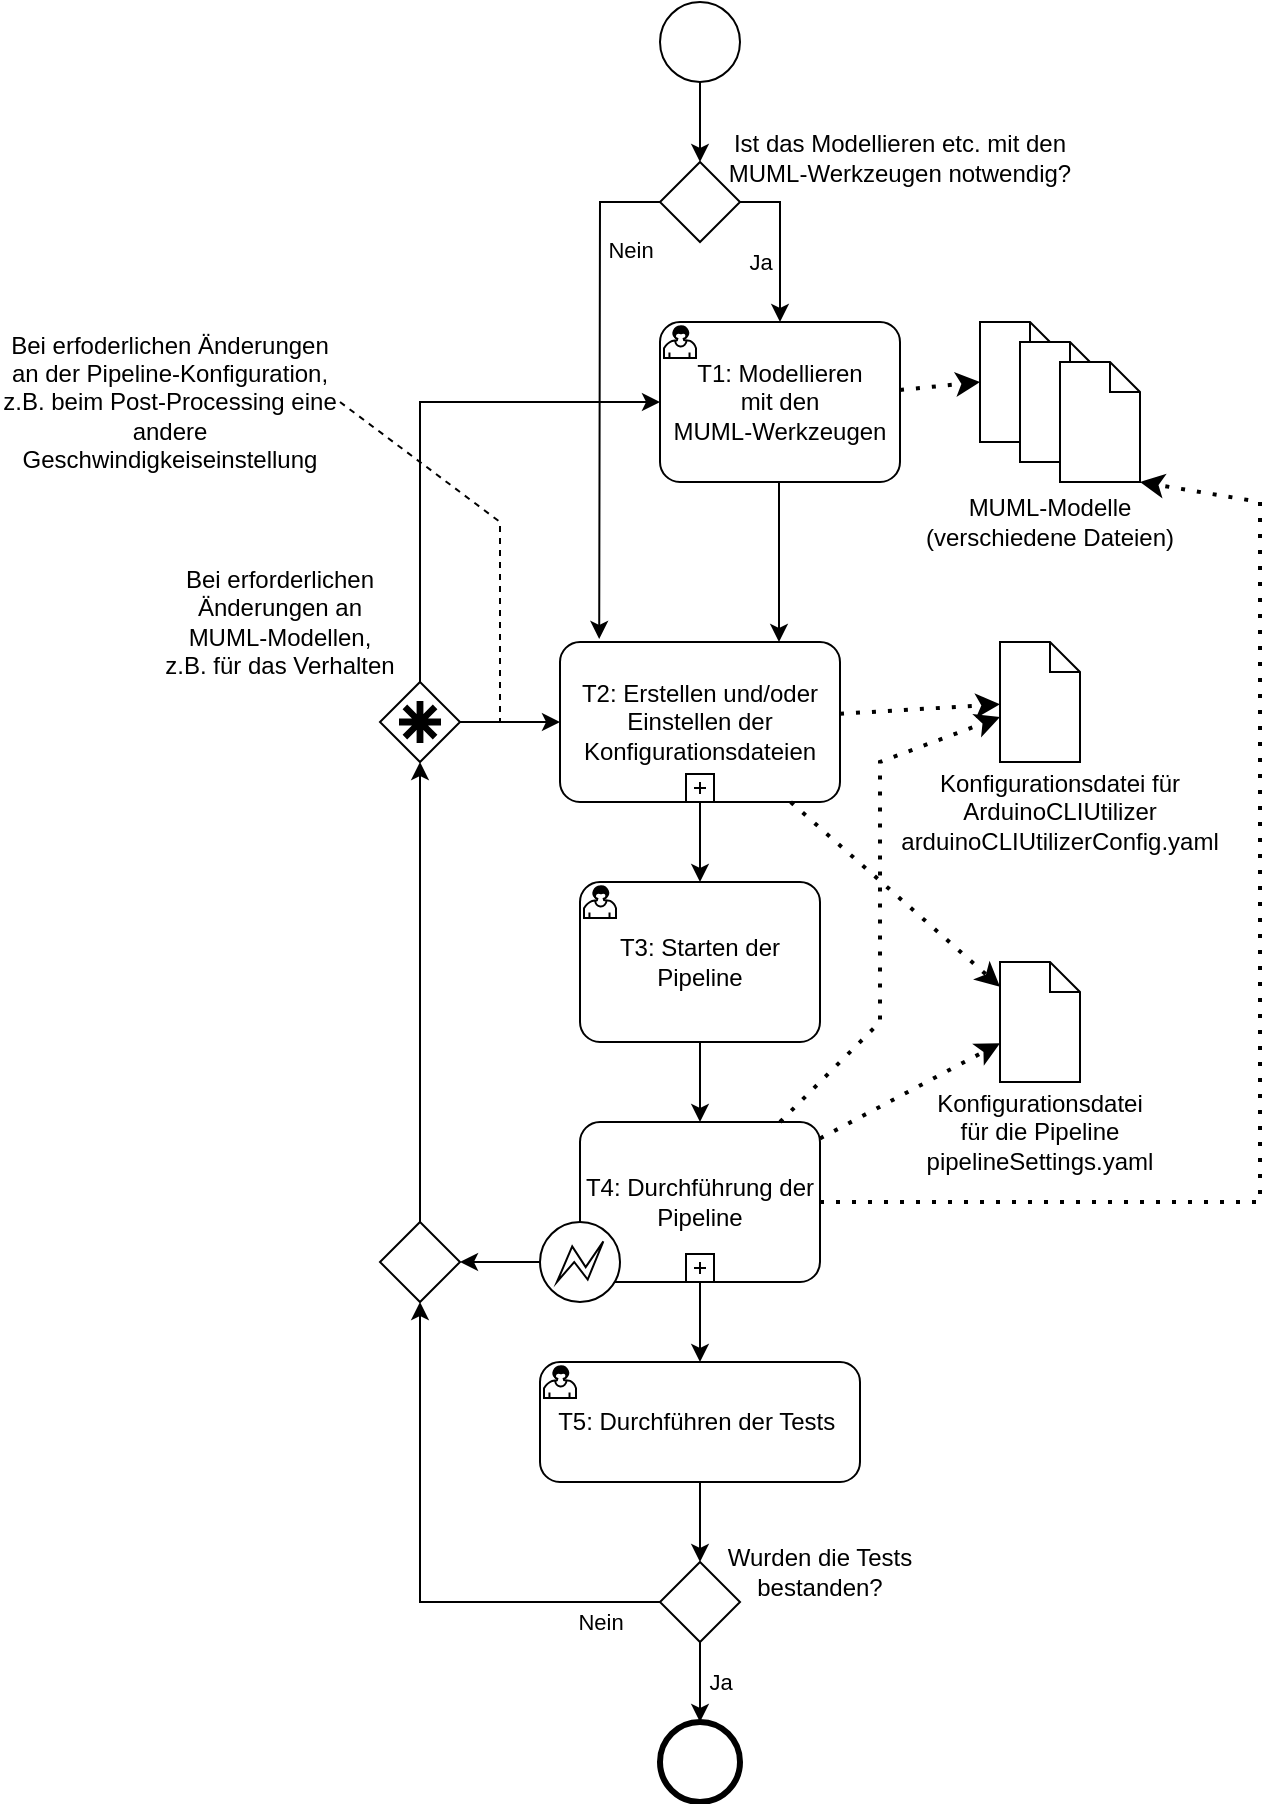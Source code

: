 <mxfile version="24.2.5" type="device">
  <diagram id="C5RBs43oDa-KdzZeNtuy" name="Page-1">
    <mxGraphModel dx="2792" dy="2293" grid="1" gridSize="10" guides="1" tooltips="1" connect="1" arrows="1" fold="1" page="1" pageScale="1" pageWidth="827" pageHeight="1169" math="0" shadow="0">
      <root>
        <mxCell id="WIyWlLk6GJQsqaUBKTNV-0" />
        <mxCell id="WIyWlLk6GJQsqaUBKTNV-1" parent="WIyWlLk6GJQsqaUBKTNV-0" />
        <mxCell id="CDHbsMwlKflIHU5s-YS8-1" value="" style="points=[[0.145,0.145,0],[0.5,0,0],[0.855,0.145,0],[1,0.5,0],[0.855,0.855,0],[0.5,1,0],[0.145,0.855,0],[0,0.5,0]];shape=mxgraph.bpmn.event;html=1;verticalLabelPosition=bottom;labelBackgroundColor=#ffffff;verticalAlign=top;align=center;perimeter=ellipsePerimeter;outlineConnect=0;aspect=fixed;outline=standard;symbol=general;" parent="WIyWlLk6GJQsqaUBKTNV-1" vertex="1">
          <mxGeometry x="-360" y="220" width="40" height="40" as="geometry" />
        </mxCell>
        <mxCell id="CDHbsMwlKflIHU5s-YS8-10" value="T1&lt;span style=&quot;background-color: initial;&quot;&gt;: Modellieren&lt;br&gt;mit den&lt;br&gt;MUML-Werkzeugen&lt;/span&gt;" style="points=[[0.25,0,0],[0.5,0,0],[0.75,0,0],[1,0.25,0],[1,0.5,0],[1,0.75,0],[0.75,1,0],[0.5,1,0],[0.25,1,0],[0,0.75,0],[0,0.5,0],[0,0.25,0]];shape=mxgraph.bpmn.task;whiteSpace=wrap;rectStyle=rounded;size=10;html=1;container=1;expand=0;collapsible=0;taskMarker=user;" parent="WIyWlLk6GJQsqaUBKTNV-1" vertex="1">
          <mxGeometry x="-360" y="380" width="120" height="80" as="geometry" />
        </mxCell>
        <mxCell id="fke2xoYTFlwqS61LEhha-3" style="edgeStyle=orthogonalEdgeStyle;rounded=0;orthogonalLoop=1;jettySize=auto;html=1;" parent="WIyWlLk6GJQsqaUBKTNV-1" source="fke2xoYTFlwqS61LEhha-0" target="fke2xoYTFlwqS61LEhha-2" edge="1">
          <mxGeometry relative="1" as="geometry" />
        </mxCell>
        <mxCell id="fke2xoYTFlwqS61LEhha-0" value="&lt;span style=&quot;text-align: left;&quot;&gt;T2: Erstellen und/oder Einstellen der Konfigurationsdateien&lt;/span&gt;" style="points=[[0.25,0,0],[0.5,0,0],[0.75,0,0],[1,0.25,0],[1,0.5,0],[1,0.75,0],[0.75,1,0],[0.5,1,0],[0.25,1,0],[0,0.75,0],[0,0.5,0],[0,0.25,0]];shape=mxgraph.bpmn.task;whiteSpace=wrap;rectStyle=rounded;size=10;html=1;container=1;expand=0;collapsible=0;taskMarker=abstract;isLoopSub=1;" parent="WIyWlLk6GJQsqaUBKTNV-1" vertex="1">
          <mxGeometry x="-410" y="540" width="140" height="80" as="geometry" />
        </mxCell>
        <mxCell id="fke2xoYTFlwqS61LEhha-5" style="edgeStyle=orthogonalEdgeStyle;rounded=0;orthogonalLoop=1;jettySize=auto;html=1;" parent="WIyWlLk6GJQsqaUBKTNV-1" source="fke2xoYTFlwqS61LEhha-2" target="fke2xoYTFlwqS61LEhha-4" edge="1">
          <mxGeometry relative="1" as="geometry" />
        </mxCell>
        <mxCell id="fke2xoYTFlwqS61LEhha-2" value="T3&lt;span style=&quot;background-color: initial;&quot;&gt;: Starten der Pipeline&lt;/span&gt;" style="points=[[0.25,0,0],[0.5,0,0],[0.75,0,0],[1,0.25,0],[1,0.5,0],[1,0.75,0],[0.75,1,0],[0.5,1,0],[0.25,1,0],[0,0.75,0],[0,0.5,0],[0,0.25,0]];shape=mxgraph.bpmn.task;whiteSpace=wrap;rectStyle=rounded;size=10;html=1;container=1;expand=0;collapsible=0;taskMarker=user;" parent="WIyWlLk6GJQsqaUBKTNV-1" vertex="1">
          <mxGeometry x="-400" y="660" width="120" height="80" as="geometry" />
        </mxCell>
        <mxCell id="1DqokT_0otpftzXZqgMk-50" style="edgeStyle=orthogonalEdgeStyle;rounded=0;orthogonalLoop=1;jettySize=auto;html=1;" parent="WIyWlLk6GJQsqaUBKTNV-1" source="fke2xoYTFlwqS61LEhha-4" target="1DqokT_0otpftzXZqgMk-49" edge="1">
          <mxGeometry relative="1" as="geometry" />
        </mxCell>
        <mxCell id="fke2xoYTFlwqS61LEhha-4" value="&lt;span style=&quot;text-align: left;&quot;&gt;T4: Durchführung der Pipeline&lt;/span&gt;" style="points=[[0.25,0,0],[0.5,0,0],[0.75,0,0],[1,0.25,0],[1,0.5,0],[1,0.75,0],[0.75,1,0],[0.5,1,0],[0.25,1,0],[0,0.75,0],[0,0.5,0],[0,0.25,0]];shape=mxgraph.bpmn.task;whiteSpace=wrap;rectStyle=rounded;size=10;html=1;container=1;expand=0;collapsible=0;taskMarker=abstract;isLoopSub=1;" parent="WIyWlLk6GJQsqaUBKTNV-1" vertex="1">
          <mxGeometry x="-400" y="780" width="120" height="80" as="geometry" />
        </mxCell>
        <mxCell id="fke2xoYTFlwqS61LEhha-52" value="" style="points=[[0.145,0.145,0],[0.5,0,0],[0.855,0.145,0],[1,0.5,0],[0.855,0.855,0],[0.5,1,0],[0.145,0.855,0],[0,0.5,0]];shape=mxgraph.bpmn.event;html=1;verticalLabelPosition=bottom;labelBackgroundColor=#ffffff;verticalAlign=top;align=center;perimeter=ellipsePerimeter;outlineConnect=0;aspect=fixed;outline=eventInt;symbol=error;" parent="fke2xoYTFlwqS61LEhha-4" vertex="1">
          <mxGeometry x="-20" y="50" width="40" height="40" as="geometry" />
        </mxCell>
        <mxCell id="fke2xoYTFlwqS61LEhha-54" value="" style="points=[[0.145,0.145,0],[0.5,0,0],[0.855,0.145,0],[1,0.5,0],[0.855,0.855,0],[0.5,1,0],[0.145,0.855,0],[0,0.5,0]];shape=mxgraph.bpmn.event;html=1;verticalLabelPosition=bottom;labelBackgroundColor=#ffffff;verticalAlign=top;align=center;perimeter=ellipsePerimeter;outlineConnect=0;aspect=fixed;outline=end;symbol=terminate2;" parent="WIyWlLk6GJQsqaUBKTNV-1" vertex="1">
          <mxGeometry x="-360" y="1080" width="40" height="40" as="geometry" />
        </mxCell>
        <mxCell id="Qg0PHN_ECKM0FbM2JeUu-0" value="" style="shape=mxgraph.bpmn.data;labelPosition=center;verticalLabelPosition=bottom;align=center;verticalAlign=top;size=15;html=1;" parent="WIyWlLk6GJQsqaUBKTNV-1" vertex="1">
          <mxGeometry x="-200" y="380" width="40" height="60" as="geometry" />
        </mxCell>
        <mxCell id="Qg0PHN_ECKM0FbM2JeUu-1" value="MUML-Modelle&lt;div&gt;(verschiedene Dateien)&lt;/div&gt;" style="text;html=1;align=center;verticalAlign=middle;whiteSpace=wrap;rounded=0;" parent="WIyWlLk6GJQsqaUBKTNV-1" vertex="1">
          <mxGeometry x="-230" y="465" width="130" height="30" as="geometry" />
        </mxCell>
        <mxCell id="Qg0PHN_ECKM0FbM2JeUu-2" value="" style="shape=mxgraph.bpmn.data;labelPosition=center;verticalLabelPosition=bottom;align=center;verticalAlign=top;size=15;html=1;" parent="WIyWlLk6GJQsqaUBKTNV-1" vertex="1">
          <mxGeometry x="-180" y="390" width="40" height="60" as="geometry" />
        </mxCell>
        <mxCell id="Qg0PHN_ECKM0FbM2JeUu-3" value="" style="shape=mxgraph.bpmn.data;labelPosition=center;verticalLabelPosition=bottom;align=center;verticalAlign=top;size=15;html=1;" parent="WIyWlLk6GJQsqaUBKTNV-1" vertex="1">
          <mxGeometry x="-160" y="400" width="40" height="60" as="geometry" />
        </mxCell>
        <mxCell id="Qg0PHN_ECKM0FbM2JeUu-6" value="" style="shape=mxgraph.bpmn.data;labelPosition=center;verticalLabelPosition=bottom;align=center;verticalAlign=top;size=15;html=1;" parent="WIyWlLk6GJQsqaUBKTNV-1" vertex="1">
          <mxGeometry x="-190" y="540" width="40" height="60" as="geometry" />
        </mxCell>
        <mxCell id="Qg0PHN_ECKM0FbM2JeUu-7" value="&lt;div&gt;Konfigurationsdatei für ArduinoCLIUtilizer&lt;/div&gt;arduinoCLIUtilizerConfig.yaml" style="text;html=1;align=center;verticalAlign=middle;whiteSpace=wrap;rounded=0;" parent="WIyWlLk6GJQsqaUBKTNV-1" vertex="1">
          <mxGeometry x="-240" y="600" width="160" height="50" as="geometry" />
        </mxCell>
        <mxCell id="Qg0PHN_ECKM0FbM2JeUu-8" value="" style="shape=mxgraph.bpmn.data;labelPosition=center;verticalLabelPosition=bottom;align=center;verticalAlign=top;size=15;html=1;" parent="WIyWlLk6GJQsqaUBKTNV-1" vertex="1">
          <mxGeometry x="-190" y="700" width="40" height="60" as="geometry" />
        </mxCell>
        <mxCell id="Qg0PHN_ECKM0FbM2JeUu-9" value="&lt;div&gt;Konfigurationsdatei&lt;/div&gt;&lt;div&gt;für die Pipeline&lt;/div&gt;pipelineSettings.yaml" style="text;html=1;align=center;verticalAlign=middle;whiteSpace=wrap;rounded=0;" parent="WIyWlLk6GJQsqaUBKTNV-1" vertex="1">
          <mxGeometry x="-240" y="760" width="140" height="50" as="geometry" />
        </mxCell>
        <mxCell id="Qg0PHN_ECKM0FbM2JeUu-12" value="" style="endArrow=classic;dashed=1;html=1;dashPattern=1 3;strokeWidth=2;rounded=0;endFill=1;" parent="WIyWlLk6GJQsqaUBKTNV-1" source="fke2xoYTFlwqS61LEhha-0" target="Qg0PHN_ECKM0FbM2JeUu-6" edge="1">
          <mxGeometry width="50" height="50" relative="1" as="geometry">
            <mxPoint x="-90" y="710" as="sourcePoint" />
            <mxPoint x="-40" y="660" as="targetPoint" />
          </mxGeometry>
        </mxCell>
        <mxCell id="Qg0PHN_ECKM0FbM2JeUu-13" value="" style="endArrow=classic;dashed=1;html=1;dashPattern=1 3;strokeWidth=2;rounded=0;endFill=1;" parent="WIyWlLk6GJQsqaUBKTNV-1" source="fke2xoYTFlwqS61LEhha-4" target="Qg0PHN_ECKM0FbM2JeUu-8" edge="1">
          <mxGeometry width="50" height="50" relative="1" as="geometry">
            <mxPoint x="-80" y="720" as="sourcePoint" />
            <mxPoint x="-170" y="730" as="targetPoint" />
          </mxGeometry>
        </mxCell>
        <mxCell id="GlWYqouQjwHXQCIl7oih-0" value="" style="endArrow=classic;dashed=1;html=1;dashPattern=1 3;strokeWidth=2;rounded=0;endFill=1;entryX=0;entryY=0.5;entryDx=0;entryDy=0;entryPerimeter=0;" parent="WIyWlLk6GJQsqaUBKTNV-1" source="CDHbsMwlKflIHU5s-YS8-10" target="Qg0PHN_ECKM0FbM2JeUu-0" edge="1">
          <mxGeometry width="50" height="50" relative="1" as="geometry">
            <mxPoint x="-690" y="838" as="sourcePoint" />
            <mxPoint x="-610" y="836" as="targetPoint" />
          </mxGeometry>
        </mxCell>
        <mxCell id="1DqokT_0otpftzXZqgMk-8" value="Ist das Modellieren etc. mit den MUML-Werkzeugen notwendig?" style="text;html=1;align=center;verticalAlign=middle;whiteSpace=wrap;rounded=0;" parent="WIyWlLk6GJQsqaUBKTNV-1" vertex="1">
          <mxGeometry x="-330" y="275" width="180" height="45" as="geometry" />
        </mxCell>
        <mxCell id="1DqokT_0otpftzXZqgMk-17" value="" style="endArrow=classic;html=1;rounded=0;entryX=0.5;entryY=0;entryDx=0;entryDy=0;entryPerimeter=0;" parent="WIyWlLk6GJQsqaUBKTNV-1" edge="1">
          <mxGeometry width="50" height="50" relative="1" as="geometry">
            <mxPoint x="-340" y="260" as="sourcePoint" />
            <mxPoint x="-340" y="300" as="targetPoint" />
          </mxGeometry>
        </mxCell>
        <mxCell id="1DqokT_0otpftzXZqgMk-18" value="" style="endArrow=classic;html=1;rounded=0;exitX=1;exitY=0.5;exitDx=0;exitDy=0;exitPerimeter=0;entryX=0.5;entryY=0;entryDx=0;entryDy=0;entryPerimeter=0;" parent="WIyWlLk6GJQsqaUBKTNV-1" target="CDHbsMwlKflIHU5s-YS8-10" edge="1">
          <mxGeometry relative="1" as="geometry">
            <mxPoint x="-320" y="320" as="sourcePoint" />
            <mxPoint x="-60" y="350" as="targetPoint" />
            <Array as="points">
              <mxPoint x="-300" y="320" />
            </Array>
          </mxGeometry>
        </mxCell>
        <mxCell id="1DqokT_0otpftzXZqgMk-19" value="Ja" style="edgeLabel;resizable=0;html=1;;align=center;verticalAlign=middle;" parent="1DqokT_0otpftzXZqgMk-18" connectable="0" vertex="1">
          <mxGeometry relative="1" as="geometry">
            <mxPoint x="-10" y="10" as="offset" />
          </mxGeometry>
        </mxCell>
        <mxCell id="1DqokT_0otpftzXZqgMk-20" value="" style="endArrow=classic;html=1;rounded=0;exitX=0;exitY=0.5;exitDx=0;exitDy=0;exitPerimeter=0;entryX=0.14;entryY=-0.019;entryDx=0;entryDy=0;entryPerimeter=0;" parent="WIyWlLk6GJQsqaUBKTNV-1" target="fke2xoYTFlwqS61LEhha-0" edge="1">
          <mxGeometry relative="1" as="geometry">
            <mxPoint x="-360" y="320" as="sourcePoint" />
            <mxPoint x="-550" y="370" as="targetPoint" />
            <Array as="points">
              <mxPoint x="-390" y="320" />
            </Array>
          </mxGeometry>
        </mxCell>
        <mxCell id="1DqokT_0otpftzXZqgMk-21" value="Nein" style="edgeLabel;resizable=0;html=1;;align=center;verticalAlign=middle;" parent="1DqokT_0otpftzXZqgMk-20" connectable="0" vertex="1">
          <mxGeometry relative="1" as="geometry">
            <mxPoint x="15" y="-70" as="offset" />
          </mxGeometry>
        </mxCell>
        <mxCell id="1DqokT_0otpftzXZqgMk-30" value="" style="endArrow=classic;html=1;rounded=0;" parent="WIyWlLk6GJQsqaUBKTNV-1" edge="1">
          <mxGeometry width="50" height="50" relative="1" as="geometry">
            <mxPoint x="-300.5" y="460" as="sourcePoint" />
            <mxPoint x="-300.5" y="540" as="targetPoint" />
          </mxGeometry>
        </mxCell>
        <mxCell id="1DqokT_0otpftzXZqgMk-31" value="" style="points=[[0.25,0.25,0],[0.5,0,0],[0.75,0.25,0],[1,0.5,0],[0.75,0.75,0],[0.5,1,0],[0.25,0.75,0],[0,0.5,0]];shape=mxgraph.bpmn.gateway2;html=1;verticalLabelPosition=bottom;labelBackgroundColor=#ffffff;verticalAlign=top;align=center;perimeter=rhombusPerimeter;outlineConnect=0;outline=none;symbol=none;" parent="WIyWlLk6GJQsqaUBKTNV-1" vertex="1">
          <mxGeometry x="-360" y="300" width="40" height="40" as="geometry" />
        </mxCell>
        <mxCell id="1DqokT_0otpftzXZqgMk-46" style="edgeStyle=orthogonalEdgeStyle;rounded=0;orthogonalLoop=1;jettySize=auto;html=1;" parent="WIyWlLk6GJQsqaUBKTNV-1" source="1DqokT_0otpftzXZqgMk-34" target="fke2xoYTFlwqS61LEhha-0" edge="1">
          <mxGeometry relative="1" as="geometry" />
        </mxCell>
        <mxCell id="1DqokT_0otpftzXZqgMk-34" value="" style="points=[[0.25,0.25,0],[0.5,0,0],[0.75,0.25,0],[1,0.5,0],[0.75,0.75,0],[0.5,1,0],[0.25,0.75,0],[0,0.5,0]];shape=mxgraph.bpmn.gateway2;html=1;verticalLabelPosition=bottom;labelBackgroundColor=#ffffff;verticalAlign=top;align=center;perimeter=rhombusPerimeter;outlineConnect=0;outline=none;symbol=none;gwType=complex;" parent="WIyWlLk6GJQsqaUBKTNV-1" vertex="1">
          <mxGeometry x="-500" y="560" width="40" height="40" as="geometry" />
        </mxCell>
        <mxCell id="1DqokT_0otpftzXZqgMk-35" value="Bei erfoderlichen Änderungen an der Pipeline-Konfiguration, z.B. beim Post-Processing eine andere Geschwindigkeiseinstellung" style="text;html=1;align=center;verticalAlign=middle;whiteSpace=wrap;rounded=0;" parent="WIyWlLk6GJQsqaUBKTNV-1" vertex="1">
          <mxGeometry x="-690" y="380" width="170" height="80" as="geometry" />
        </mxCell>
        <mxCell id="1DqokT_0otpftzXZqgMk-47" style="edgeStyle=orthogonalEdgeStyle;rounded=0;orthogonalLoop=1;jettySize=auto;html=1;exitX=0.5;exitY=0;exitDx=0;exitDy=0;exitPerimeter=0;" parent="WIyWlLk6GJQsqaUBKTNV-1" source="1DqokT_0otpftzXZqgMk-34" target="CDHbsMwlKflIHU5s-YS8-10" edge="1">
          <mxGeometry relative="1" as="geometry">
            <mxPoint x="-340.0" y="260" as="targetPoint" />
            <Array as="points">
              <mxPoint x="-480" y="420" />
            </Array>
            <mxPoint x="-440" y="420" as="sourcePoint" />
          </mxGeometry>
        </mxCell>
        <mxCell id="1DqokT_0otpftzXZqgMk-44" value="Bei erforderlichen Änderungen an MUML-Modellen,&lt;div&gt;z.B. für das Verhalten&lt;/div&gt;" style="text;html=1;align=center;verticalAlign=middle;whiteSpace=wrap;rounded=0;" parent="WIyWlLk6GJQsqaUBKTNV-1" vertex="1">
          <mxGeometry x="-610" y="500" width="120" height="60" as="geometry" />
        </mxCell>
        <mxCell id="D_eV3CMsHaFPIQ3tCqdY-10" style="edgeStyle=orthogonalEdgeStyle;rounded=0;orthogonalLoop=1;jettySize=auto;html=1;" parent="WIyWlLk6GJQsqaUBKTNV-1" source="lAEqiTVltEiGorZCPzqU-1" edge="1">
          <mxGeometry relative="1" as="geometry">
            <mxPoint x="-340.0" y="1020" as="targetPoint" />
          </mxGeometry>
        </mxCell>
        <mxCell id="1DqokT_0otpftzXZqgMk-49" value="T5&lt;span style=&quot;background-color: initial;&quot;&gt;: Durchführen der Tests&amp;nbsp;&lt;/span&gt;" style="points=[[0.25,0,0],[0.5,0,0],[0.75,0,0],[1,0.25,0],[1,0.5,0],[1,0.75,0],[0.75,1,0],[0.5,1,0],[0.25,1,0],[0,0.75,0],[0,0.5,0],[0,0.25,0]];shape=mxgraph.bpmn.task;whiteSpace=wrap;rectStyle=rounded;size=10;html=1;container=1;expand=0;collapsible=0;taskMarker=user;" parent="WIyWlLk6GJQsqaUBKTNV-1" vertex="1">
          <mxGeometry x="-420" y="900" width="160" height="60" as="geometry" />
        </mxCell>
        <mxCell id="D_eV3CMsHaFPIQ3tCqdY-5" value="" style="endArrow=classic;html=1;rounded=0;entryX=0.5;entryY=1;entryDx=0;entryDy=0;entryPerimeter=0;" parent="WIyWlLk6GJQsqaUBKTNV-1" target="1DqokT_0otpftzXZqgMk-34" edge="1">
          <mxGeometry width="50" height="50" relative="1" as="geometry">
            <mxPoint x="-480" y="830" as="sourcePoint" />
            <mxPoint x="-10" y="980" as="targetPoint" />
          </mxGeometry>
        </mxCell>
        <mxCell id="D_eV3CMsHaFPIQ3tCqdY-12" value="Wurden die Tests bestanden?" style="text;html=1;align=center;verticalAlign=middle;whiteSpace=wrap;rounded=0;" parent="WIyWlLk6GJQsqaUBKTNV-1" vertex="1">
          <mxGeometry x="-330" y="982.5" width="100" height="45" as="geometry" />
        </mxCell>
        <mxCell id="lAEqiTVltEiGorZCPzqU-0" value="" style="points=[[0.25,0.25,0],[0.5,0,0],[0.75,0.25,0],[1,0.5,0],[0.75,0.75,0],[0.5,1,0],[0.25,0.75,0],[0,0.5,0]];shape=mxgraph.bpmn.gateway2;html=1;verticalLabelPosition=bottom;labelBackgroundColor=#ffffff;verticalAlign=top;align=center;perimeter=rhombusPerimeter;outlineConnect=0;outline=none;symbol=none;" parent="WIyWlLk6GJQsqaUBKTNV-1" vertex="1">
          <mxGeometry x="-500" y="830" width="40" height="40" as="geometry" />
        </mxCell>
        <mxCell id="lAEqiTVltEiGorZCPzqU-2" value="" style="endArrow=classic;dashed=1;html=1;dashPattern=1 3;strokeWidth=2;rounded=0;endFill=1;entryX=1;entryY=1;entryDx=0;entryDy=0;entryPerimeter=0;" parent="WIyWlLk6GJQsqaUBKTNV-1" source="fke2xoYTFlwqS61LEhha-4" target="Qg0PHN_ECKM0FbM2JeUu-3" edge="1">
          <mxGeometry width="50" height="50" relative="1" as="geometry">
            <mxPoint x="-270" y="798" as="sourcePoint" />
            <mxPoint x="-180" y="751" as="targetPoint" />
            <Array as="points">
              <mxPoint x="-60" y="820" />
              <mxPoint x="-60" y="470" />
            </Array>
          </mxGeometry>
        </mxCell>
        <mxCell id="D_eV3CMsHaFPIQ3tCqdY-4" style="edgeStyle=orthogonalEdgeStyle;rounded=0;orthogonalLoop=1;jettySize=auto;html=1;entryX=1;entryY=0.5;entryDx=0;entryDy=0;entryPerimeter=0;" parent="WIyWlLk6GJQsqaUBKTNV-1" source="fke2xoYTFlwqS61LEhha-52" target="lAEqiTVltEiGorZCPzqU-0" edge="1">
          <mxGeometry relative="1" as="geometry">
            <mxPoint x="-440" y="850" as="targetPoint" />
          </mxGeometry>
        </mxCell>
        <mxCell id="lAEqiTVltEiGorZCPzqU-4" value="" style="endArrow=none;dashed=1;html=1;rounded=0;exitX=1;exitY=0.5;exitDx=0;exitDy=0;" parent="WIyWlLk6GJQsqaUBKTNV-1" source="1DqokT_0otpftzXZqgMk-35" edge="1">
          <mxGeometry width="50" height="50" relative="1" as="geometry">
            <mxPoint x="-720" y="595" as="sourcePoint" />
            <mxPoint x="-440" y="580" as="targetPoint" />
            <Array as="points">
              <mxPoint x="-440" y="480" />
            </Array>
          </mxGeometry>
        </mxCell>
        <mxCell id="oyQMuhcVgPB7CE5XngNp-1" value="" style="endArrow=classic;html=1;rounded=0;entryX=0.5;entryY=1;entryDx=0;entryDy=0;entryPerimeter=0;exitX=0;exitY=0.5;exitDx=0;exitDy=0;exitPerimeter=0;" parent="WIyWlLk6GJQsqaUBKTNV-1" source="lAEqiTVltEiGorZCPzqU-1" target="lAEqiTVltEiGorZCPzqU-0" edge="1">
          <mxGeometry relative="1" as="geometry">
            <mxPoint x="-570" y="750" as="sourcePoint" />
            <mxPoint x="-570" y="1160" as="targetPoint" />
            <Array as="points">
              <mxPoint x="-480" y="1020" />
            </Array>
          </mxGeometry>
        </mxCell>
        <mxCell id="oyQMuhcVgPB7CE5XngNp-2" value="Nein" style="edgeLabel;resizable=0;html=1;;align=center;verticalAlign=middle;" parent="oyQMuhcVgPB7CE5XngNp-1" connectable="0" vertex="1">
          <mxGeometry relative="1" as="geometry">
            <mxPoint x="90" y="25" as="offset" />
          </mxGeometry>
        </mxCell>
        <mxCell id="oyQMuhcVgPB7CE5XngNp-3" value="" style="endArrow=classic;html=1;rounded=0;entryX=0.5;entryY=0;entryDx=0;entryDy=0;entryPerimeter=0;exitX=0.5;exitY=1;exitDx=0;exitDy=0;exitPerimeter=0;" parent="WIyWlLk6GJQsqaUBKTNV-1" source="lAEqiTVltEiGorZCPzqU-1" target="fke2xoYTFlwqS61LEhha-54" edge="1">
          <mxGeometry relative="1" as="geometry">
            <mxPoint x="-210" y="735" as="sourcePoint" />
            <mxPoint x="-210" y="955" as="targetPoint" />
            <Array as="points" />
          </mxGeometry>
        </mxCell>
        <mxCell id="oyQMuhcVgPB7CE5XngNp-4" value="Ja" style="edgeLabel;resizable=0;html=1;;align=center;verticalAlign=middle;" parent="oyQMuhcVgPB7CE5XngNp-3" connectable="0" vertex="1">
          <mxGeometry relative="1" as="geometry">
            <mxPoint x="10" as="offset" />
          </mxGeometry>
        </mxCell>
        <mxCell id="oyQMuhcVgPB7CE5XngNp-5" value="" style="edgeStyle=orthogonalEdgeStyle;rounded=0;orthogonalLoop=1;jettySize=auto;html=1;" parent="WIyWlLk6GJQsqaUBKTNV-1" source="1DqokT_0otpftzXZqgMk-49" target="lAEqiTVltEiGorZCPzqU-1" edge="1">
          <mxGeometry relative="1" as="geometry">
            <mxPoint x="-340.0" y="1020" as="targetPoint" />
            <mxPoint x="-340" y="960" as="sourcePoint" />
          </mxGeometry>
        </mxCell>
        <mxCell id="lAEqiTVltEiGorZCPzqU-1" value="" style="points=[[0.25,0.25,0],[0.5,0,0],[0.75,0.25,0],[1,0.5,0],[0.75,0.75,0],[0.5,1,0],[0.25,0.75,0],[0,0.5,0]];shape=mxgraph.bpmn.gateway2;html=1;verticalLabelPosition=bottom;labelBackgroundColor=#ffffff;verticalAlign=top;align=center;perimeter=rhombusPerimeter;outlineConnect=0;outline=none;symbol=none;" parent="WIyWlLk6GJQsqaUBKTNV-1" vertex="1">
          <mxGeometry x="-360" y="1000" width="40" height="40" as="geometry" />
        </mxCell>
        <mxCell id="c_XcqjEHzDtT6AOvh04G-1" value="" style="endArrow=classic;dashed=1;html=1;dashPattern=1 3;strokeWidth=2;rounded=0;endFill=1;" parent="WIyWlLk6GJQsqaUBKTNV-1" source="fke2xoYTFlwqS61LEhha-0" target="Qg0PHN_ECKM0FbM2JeUu-8" edge="1">
          <mxGeometry width="50" height="50" relative="1" as="geometry">
            <mxPoint x="-260" y="808" as="sourcePoint" />
            <mxPoint x="-170" y="761" as="targetPoint" />
          </mxGeometry>
        </mxCell>
        <mxCell id="c_XcqjEHzDtT6AOvh04G-2" value="" style="endArrow=classic;dashed=1;html=1;dashPattern=1 3;strokeWidth=2;rounded=0;endFill=1;" parent="WIyWlLk6GJQsqaUBKTNV-1" source="fke2xoYTFlwqS61LEhha-4" target="Qg0PHN_ECKM0FbM2JeUu-6" edge="1">
          <mxGeometry width="50" height="50" relative="1" as="geometry">
            <mxPoint x="-250" y="818" as="sourcePoint" />
            <mxPoint x="-160" y="771" as="targetPoint" />
            <Array as="points">
              <mxPoint x="-250" y="730" />
              <mxPoint x="-250" y="600" />
            </Array>
          </mxGeometry>
        </mxCell>
      </root>
    </mxGraphModel>
  </diagram>
</mxfile>
